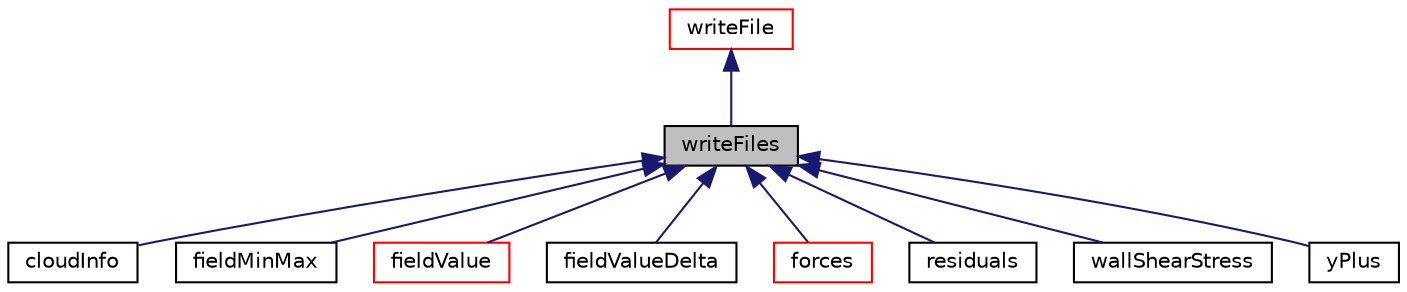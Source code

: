 digraph "writeFiles"
{
  bgcolor="transparent";
  edge [fontname="Helvetica",fontsize="10",labelfontname="Helvetica",labelfontsize="10"];
  node [fontname="Helvetica",fontsize="10",shape=record];
  Node1 [label="writeFiles",height=0.2,width=0.4,color="black", fillcolor="grey75", style="filled", fontcolor="black"];
  Node2 -> Node1 [dir="back",color="midnightblue",fontsize="10",style="solid",fontname="Helvetica"];
  Node2 [label="writeFile",height=0.2,width=0.4,color="red",URL="$a02991.html",tooltip="functionObject base class for writing single files "];
  Node1 -> Node3 [dir="back",color="midnightblue",fontsize="10",style="solid",fontname="Helvetica"];
  Node3 [label="cloudInfo",height=0.2,width=0.4,color="black",URL="$a00282.html",tooltip="This function object outputs Lagrangian cloud information to a file. The current outputs include: ..."];
  Node1 -> Node4 [dir="back",color="midnightblue",fontsize="10",style="solid",fontname="Helvetica"];
  Node4 [label="fieldMinMax",height=0.2,width=0.4,color="black",URL="$a00778.html",tooltip="This function object calculates the value and location of scalar minimim and maximum for a list of us..."];
  Node1 -> Node5 [dir="back",color="midnightblue",fontsize="10",style="solid",fontname="Helvetica"];
  Node5 [label="fieldValue",height=0.2,width=0.4,color="red",URL="$a00785.html"];
  Node1 -> Node6 [dir="back",color="midnightblue",fontsize="10",style="solid",fontname="Helvetica"];
  Node6 [label="fieldValueDelta",height=0.2,width=0.4,color="black",URL="$a00787.html",tooltip="This function object provides a differencing option between two &#39;field value&#39; function objects..."];
  Node1 -> Node7 [dir="back",color="midnightblue",fontsize="10",style="solid",fontname="Helvetica"];
  Node7 [label="forces",height=0.2,width=0.4,color="red",URL="$a00871.html",tooltip="This function object calculates the forces and moments by integrating the pressure and skin-friction ..."];
  Node1 -> Node8 [dir="back",color="midnightblue",fontsize="10",style="solid",fontname="Helvetica"];
  Node8 [label="residuals",height=0.2,width=0.4,color="black",URL="$a02224.html",tooltip="This function object writes out the initial residual for specified fields. "];
  Node1 -> Node9 [dir="back",color="midnightblue",fontsize="10",style="solid",fontname="Helvetica"];
  Node9 [label="wallShearStress",height=0.2,width=0.4,color="black",URL="$a02966.html",tooltip="This function object evaluates and outputs the shear stress at wall patches. The result is written as..."];
  Node1 -> Node10 [dir="back",color="midnightblue",fontsize="10",style="solid",fontname="Helvetica"];
  Node10 [label="yPlus",height=0.2,width=0.4,color="black",URL="$a03009.html",tooltip="Evaluates and outputs turbulence y+ for models. Values written to time directories as field &#39;yPlus&#39;..."];
}
